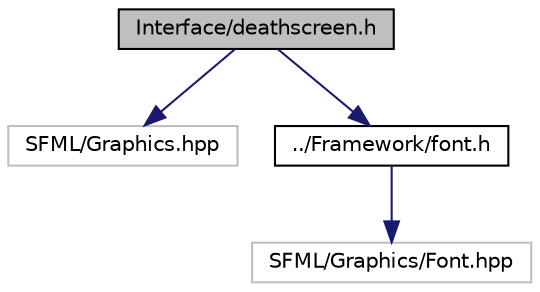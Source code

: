 digraph "Interface/deathscreen.h"
{
  edge [fontname="Helvetica",fontsize="10",labelfontname="Helvetica",labelfontsize="10"];
  node [fontname="Helvetica",fontsize="10",shape=record];
  Node1 [label="Interface/deathscreen.h",height=0.2,width=0.4,color="black", fillcolor="grey75", style="filled", fontcolor="black"];
  Node1 -> Node2 [color="midnightblue",fontsize="10",style="solid"];
  Node2 [label="SFML/Graphics.hpp",height=0.2,width=0.4,color="grey75", fillcolor="white", style="filled"];
  Node1 -> Node3 [color="midnightblue",fontsize="10",style="solid"];
  Node3 [label="../Framework/font.h",height=0.2,width=0.4,color="black", fillcolor="white", style="filled",URL="$font_8h.html"];
  Node3 -> Node4 [color="midnightblue",fontsize="10",style="solid"];
  Node4 [label="SFML/Graphics/Font.hpp",height=0.2,width=0.4,color="grey75", fillcolor="white", style="filled"];
}
